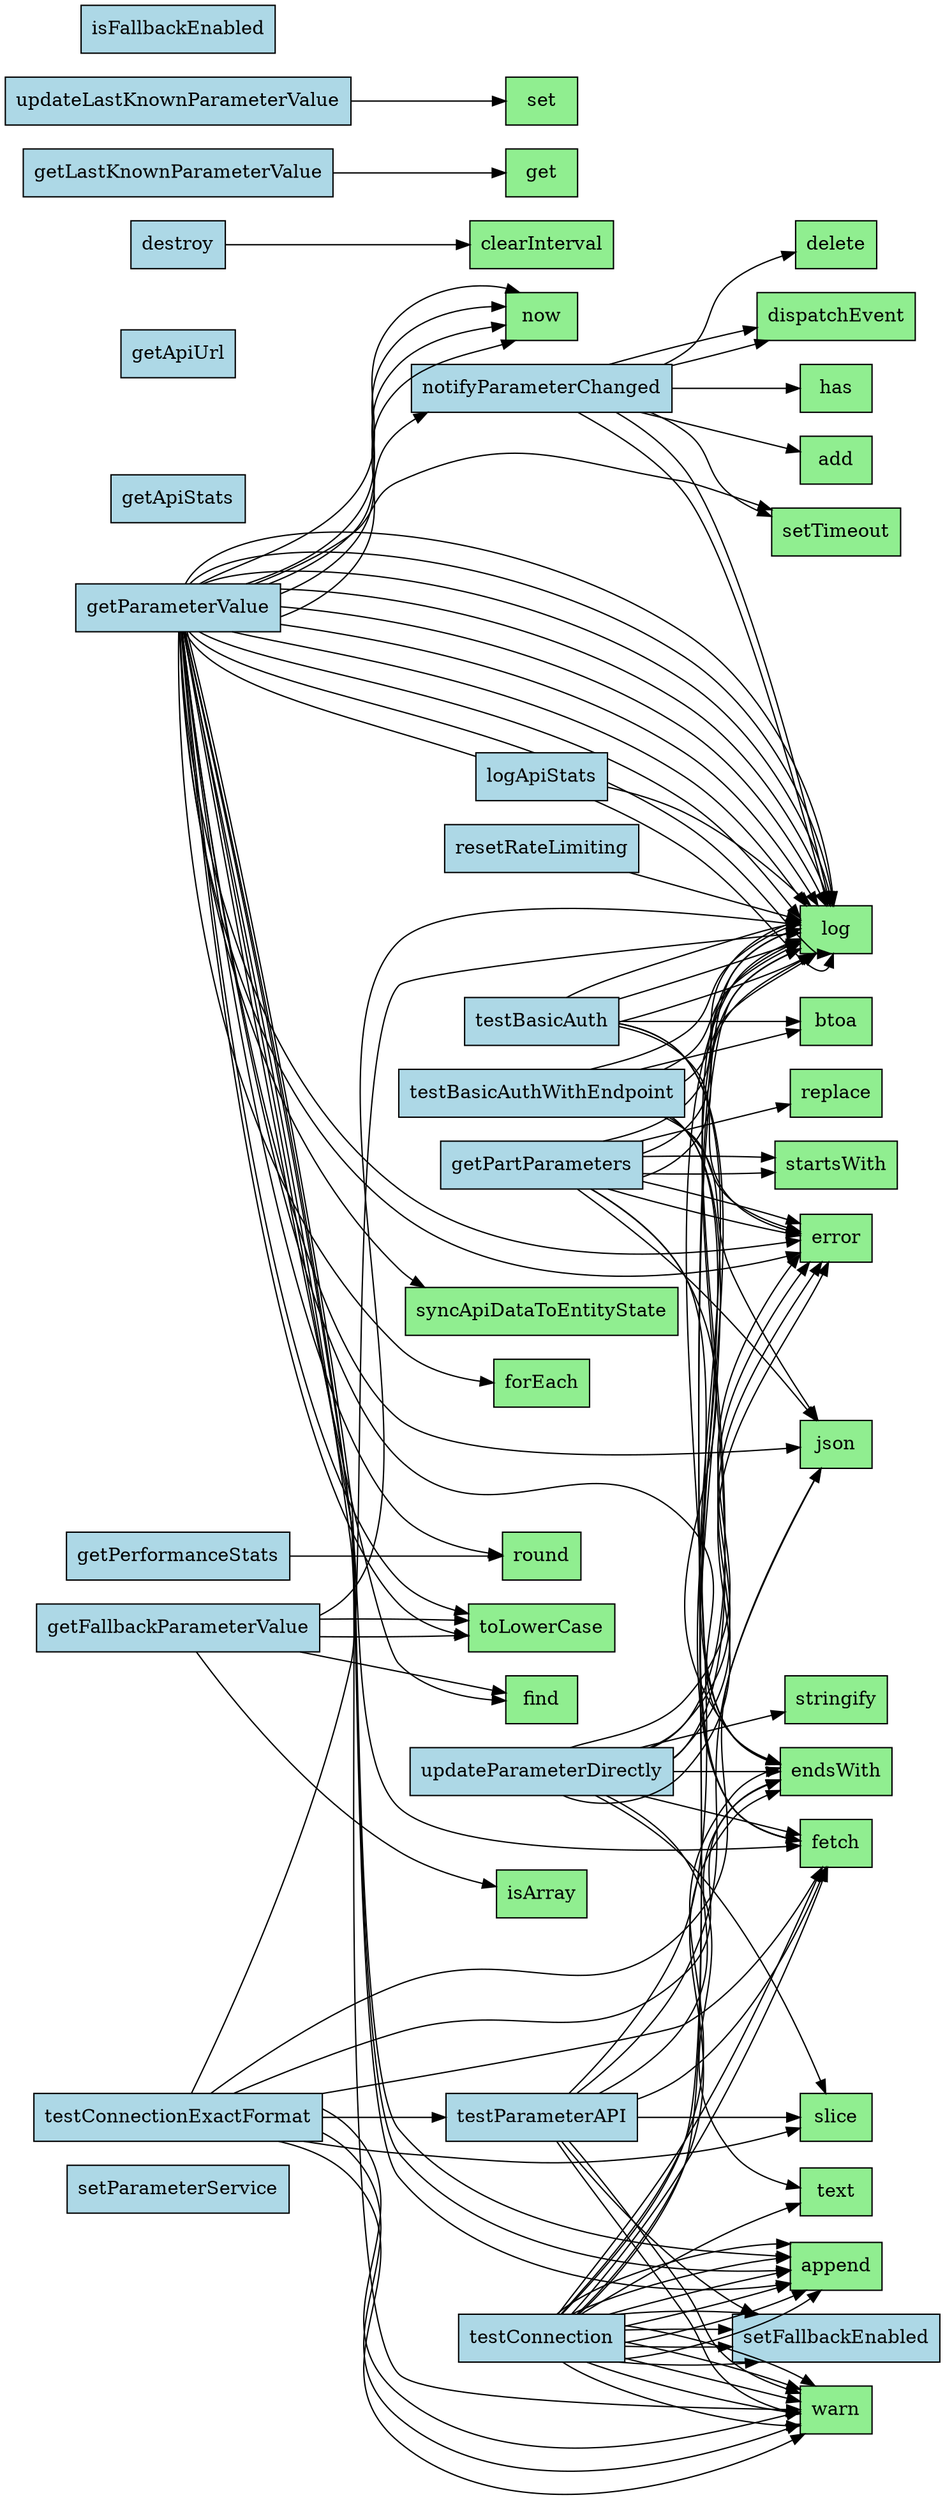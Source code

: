 digraph FileAnalysis {
  rankdir=LR;
  node [shape=box, style=filled, fillcolor=lightblue];

  "setParameterService" [fillcolor=lightblue];
  "getParameterValue" [fillcolor=lightblue];
  "getFallbackParameterValue" [fillcolor=lightblue];
  "setFallbackEnabled" [fillcolor=lightblue];
  "testConnection" [fillcolor=lightblue];
  "getApiStats" [fillcolor=lightblue];
  "getApiUrl" [fillcolor=lightblue];
  "testBasicAuth" [fillcolor=lightblue];
  "getPartParameters" [fillcolor=lightblue];
  "testBasicAuthWithEndpoint" [fillcolor=lightblue];
  "testConnectionExactFormat" [fillcolor=lightblue];
  "testParameterAPI" [fillcolor=lightblue];
  "destroy" [fillcolor=lightblue];
  "logApiStats" [fillcolor=lightblue];
  "updateParameterDirectly" [fillcolor=lightblue];
  "getPerformanceStats" [fillcolor=lightblue];
  "getLastKnownParameterValue" [fillcolor=lightblue];
  "updateLastKnownParameterValue" [fillcolor=lightblue];
  "notifyParameterChanged" [fillcolor=lightblue];
  "isFallbackEnabled" [fillcolor=lightblue];
  "resetRateLimiting" [fillcolor=lightblue];
  "getParameterValue" -> "notifyParameterChanged";
  "testConnection" -> "setFallbackEnabled";
  "testConnection" -> "setFallbackEnabled";
  "testConnection" -> "setFallbackEnabled";
  "testConnection" -> "setFallbackEnabled";
  "testConnectionExactFormat" -> "testParameterAPI";
  "testParameterAPI" -> "setFallbackEnabled";
  "log" [fillcolor=lightgreen];
  "now" [fillcolor=lightgreen];
  "setTimeout" [fillcolor=lightgreen];
  "endsWith" [fillcolor=lightgreen];
  "append" [fillcolor=lightgreen];
  "fetch" [fillcolor=lightgreen];
  "error" [fillcolor=lightgreen];
  "json" [fillcolor=lightgreen];
  "round" [fillcolor=lightgreen];
  "find" [fillcolor=lightgreen];
  "toLowerCase" [fillcolor=lightgreen];
  "syncApiDataToEntityState" [fillcolor=lightgreen];
  "warn" [fillcolor=lightgreen];
  "forEach" [fillcolor=lightgreen];
  "isArray" [fillcolor=lightgreen];
  "text" [fillcolor=lightgreen];
  "btoa" [fillcolor=lightgreen];
  "startsWith" [fillcolor=lightgreen];
  "replace" [fillcolor=lightgreen];
  "slice" [fillcolor=lightgreen];
  "clearInterval" [fillcolor=lightgreen];
  "stringify" [fillcolor=lightgreen];
  "get" [fillcolor=lightgreen];
  "set" [fillcolor=lightgreen];
  "has" [fillcolor=lightgreen];
  "add" [fillcolor=lightgreen];
  "delete" [fillcolor=lightgreen];
  "dispatchEvent" [fillcolor=lightgreen];
  "getParameterValue" -> "log";
  "getParameterValue" -> "now";
  "getParameterValue" -> "log";
  "getParameterValue" -> "setTimeout";
  "getParameterValue" -> "log";
  "getParameterValue" -> "now";
  "getParameterValue" -> "now";
  "getParameterValue" -> "log";
  "getParameterValue" -> "endsWith";
  "getParameterValue" -> "log";
  "getParameterValue" -> "append";
  "getParameterValue" -> "append";
  "getParameterValue" -> "append";
  "getParameterValue" -> "fetch";
  "getParameterValue" -> "error";
  "getParameterValue" -> "json";
  "getParameterValue" -> "now";
  "getParameterValue" -> "log";
  "getParameterValue" -> "round";
  "getParameterValue" -> "find";
  "getParameterValue" -> "toLowerCase";
  "getParameterValue" -> "toLowerCase";
  "getParameterValue" -> "log";
  "getParameterValue" -> "syncApiDataToEntityState";
  "getParameterValue" -> "log";
  "getParameterValue" -> "warn";
  "getParameterValue" -> "log";
  "getParameterValue" -> "forEach";
  "getParameterValue" -> "log";
  "getParameterValue" -> "error";
  "getFallbackParameterValue" -> "log";
  "getFallbackParameterValue" -> "isArray";
  "getFallbackParameterValue" -> "find";
  "getFallbackParameterValue" -> "toLowerCase";
  "getFallbackParameterValue" -> "toLowerCase";
  "testConnection" -> "endsWith";
  "testConnection" -> "log";
  "testConnection" -> "append";
  "testConnection" -> "append";
  "testConnection" -> "append";
  "testConnection" -> "fetch";
  "testConnection" -> "log";
  "testConnection" -> "append";
  "testConnection" -> "append";
  "testConnection" -> "append";
  "testConnection" -> "endsWith";
  "testConnection" -> "fetch";
  "testConnection" -> "warn";
  "testConnection" -> "warn";
  "testConnection" -> "text";
  "testConnection" -> "warn";
  "testConnection" -> "warn";
  "testConnection" -> "warn";
  "testBasicAuth" -> "endsWith";
  "testBasicAuth" -> "log";
  "testBasicAuth" -> "btoa";
  "testBasicAuth" -> "fetch";
  "testBasicAuth" -> "log";
  "testBasicAuth" -> "log";
  "testBasicAuth" -> "error";
  "getPartParameters" -> "startsWith";
  "getPartParameters" -> "replace";
  "getPartParameters" -> "endsWith";
  "getPartParameters" -> "startsWith";
  "getPartParameters" -> "log";
  "getPartParameters" -> "fetch";
  "getPartParameters" -> "error";
  "getPartParameters" -> "json";
  "getPartParameters" -> "log";
  "getPartParameters" -> "log";
  "getPartParameters" -> "error";
  "testBasicAuthWithEndpoint" -> "endsWith";
  "testBasicAuthWithEndpoint" -> "log";
  "testBasicAuthWithEndpoint" -> "btoa";
  "testBasicAuthWithEndpoint" -> "fetch";
  "testBasicAuthWithEndpoint" -> "log";
  "testBasicAuthWithEndpoint" -> "json";
  "testBasicAuthWithEndpoint" -> "log";
  "testBasicAuthWithEndpoint" -> "error";
  "testConnectionExactFormat" -> "endsWith";
  "testConnectionExactFormat" -> "slice";
  "testConnectionExactFormat" -> "log";
  "testConnectionExactFormat" -> "fetch";
  "testConnectionExactFormat" -> "json";
  "testConnectionExactFormat" -> "warn";
  "testConnectionExactFormat" -> "warn";
  "testConnectionExactFormat" -> "warn";
  "testParameterAPI" -> "endsWith";
  "testParameterAPI" -> "slice";
  "testParameterAPI" -> "log";
  "testParameterAPI" -> "fetch";
  "testParameterAPI" -> "json";
  "testParameterAPI" -> "warn";
  "testParameterAPI" -> "warn";
  "destroy" -> "clearInterval";
  "logApiStats" -> "log";
  "updateParameterDirectly" -> "endsWith";
  "updateParameterDirectly" -> "slice";
  "updateParameterDirectly" -> "log";
  "updateParameterDirectly" -> "fetch";
  "updateParameterDirectly" -> "stringify";
  "updateParameterDirectly" -> "log";
  "updateParameterDirectly" -> "error";
  "updateParameterDirectly" -> "text";
  "updateParameterDirectly" -> "error";
  "updateParameterDirectly" -> "error";
  "updateParameterDirectly" -> "error";
  "getPerformanceStats" -> "round";
  "getLastKnownParameterValue" -> "get";
  "updateLastKnownParameterValue" -> "set";
  "notifyParameterChanged" -> "has";
  "notifyParameterChanged" -> "log";
  "notifyParameterChanged" -> "add";
  "notifyParameterChanged" -> "setTimeout";
  "notifyParameterChanged" -> "delete";
  "notifyParameterChanged" -> "log";
  "notifyParameterChanged" -> "dispatchEvent";
  "notifyParameterChanged" -> "dispatchEvent";
  "resetRateLimiting" -> "log";
}
